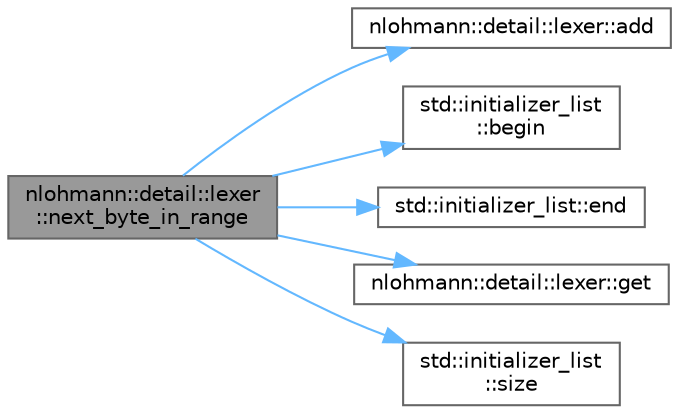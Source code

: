 digraph "nlohmann::detail::lexer::next_byte_in_range"
{
 // LATEX_PDF_SIZE
  bgcolor="transparent";
  edge [fontname=Helvetica,fontsize=10,labelfontname=Helvetica,labelfontsize=10];
  node [fontname=Helvetica,fontsize=10,shape=box,height=0.2,width=0.4];
  rankdir="LR";
  Node1 [id="Node000001",label="nlohmann::detail::lexer\l::next_byte_in_range",height=0.2,width=0.4,color="gray40", fillcolor="grey60", style="filled", fontcolor="black",tooltip="check if the next byte(s) are inside a given range"];
  Node1 -> Node2 [id="edge1_Node000001_Node000002",color="steelblue1",style="solid",tooltip=" "];
  Node2 [id="Node000002",label="nlohmann::detail::lexer::add",height=0.2,width=0.4,color="grey40", fillcolor="white", style="filled",URL="$classnlohmann_1_1detail_1_1lexer.html#a36ffc3c33c3aea18291ead7a30fa7cc6",tooltip="add a character to token_buffer"];
  Node1 -> Node3 [id="edge2_Node000001_Node000003",color="steelblue1",style="solid",tooltip=" "];
  Node3 [id="Node000003",label="std::initializer_list\l::begin",height=0.2,width=0.4,color="grey40", fillcolor="white", style="filled",URL="$classstd_1_1initializer__list.html#a9764f0e67f30359f99762af6f8c2e401",tooltip=" "];
  Node1 -> Node4 [id="edge3_Node000001_Node000004",color="steelblue1",style="solid",tooltip=" "];
  Node4 [id="Node000004",label="std::initializer_list::end",height=0.2,width=0.4,color="grey40", fillcolor="white", style="filled",URL="$classstd_1_1initializer__list.html#ae81976034149945787979d065b5bbbec",tooltip=" "];
  Node1 -> Node5 [id="edge4_Node000001_Node000005",color="steelblue1",style="solid",tooltip=" "];
  Node5 [id="Node000005",label="nlohmann::detail::lexer::get",height=0.2,width=0.4,color="grey40", fillcolor="white", style="filled",URL="$classnlohmann_1_1detail_1_1lexer.html#a9cd3e4cf04d19be521beb8868c1a2fc9",tooltip=" "];
  Node1 -> Node6 [id="edge5_Node000001_Node000006",color="steelblue1",style="solid",tooltip=" "];
  Node6 [id="Node000006",label="std::initializer_list\l::size",height=0.2,width=0.4,color="grey40", fillcolor="white", style="filled",URL="$classstd_1_1initializer__list.html#adcd75914cea3707d21f8614f1ca5ea12",tooltip=" "];
}
